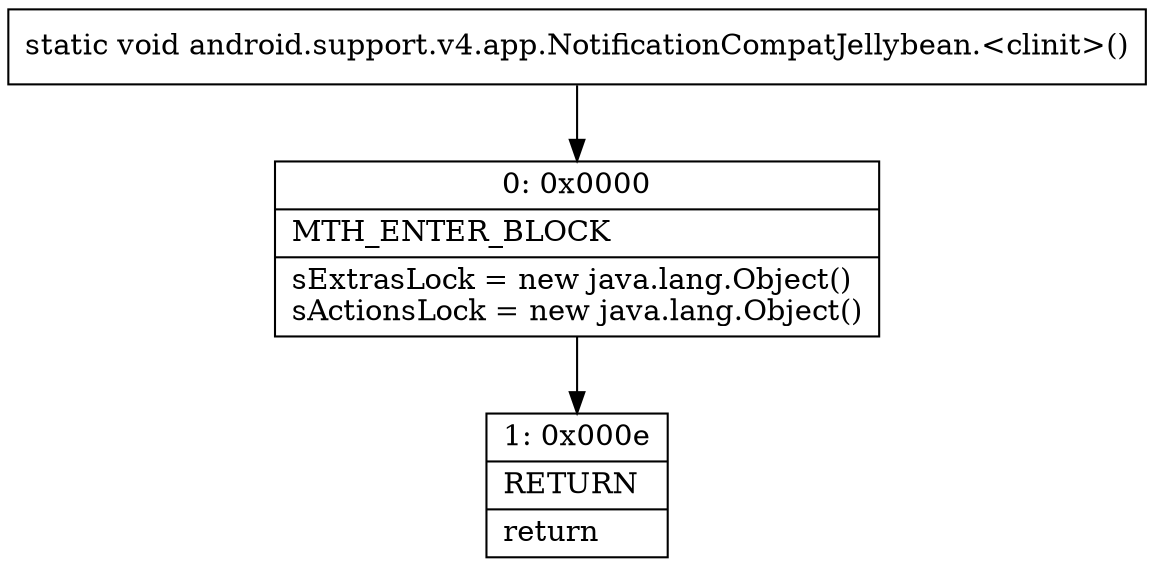 digraph "CFG forandroid.support.v4.app.NotificationCompatJellybean.\<clinit\>()V" {
Node_0 [shape=record,label="{0\:\ 0x0000|MTH_ENTER_BLOCK\l|sExtrasLock = new java.lang.Object()\lsActionsLock = new java.lang.Object()\l}"];
Node_1 [shape=record,label="{1\:\ 0x000e|RETURN\l|return\l}"];
MethodNode[shape=record,label="{static void android.support.v4.app.NotificationCompatJellybean.\<clinit\>() }"];
MethodNode -> Node_0;
Node_0 -> Node_1;
}

